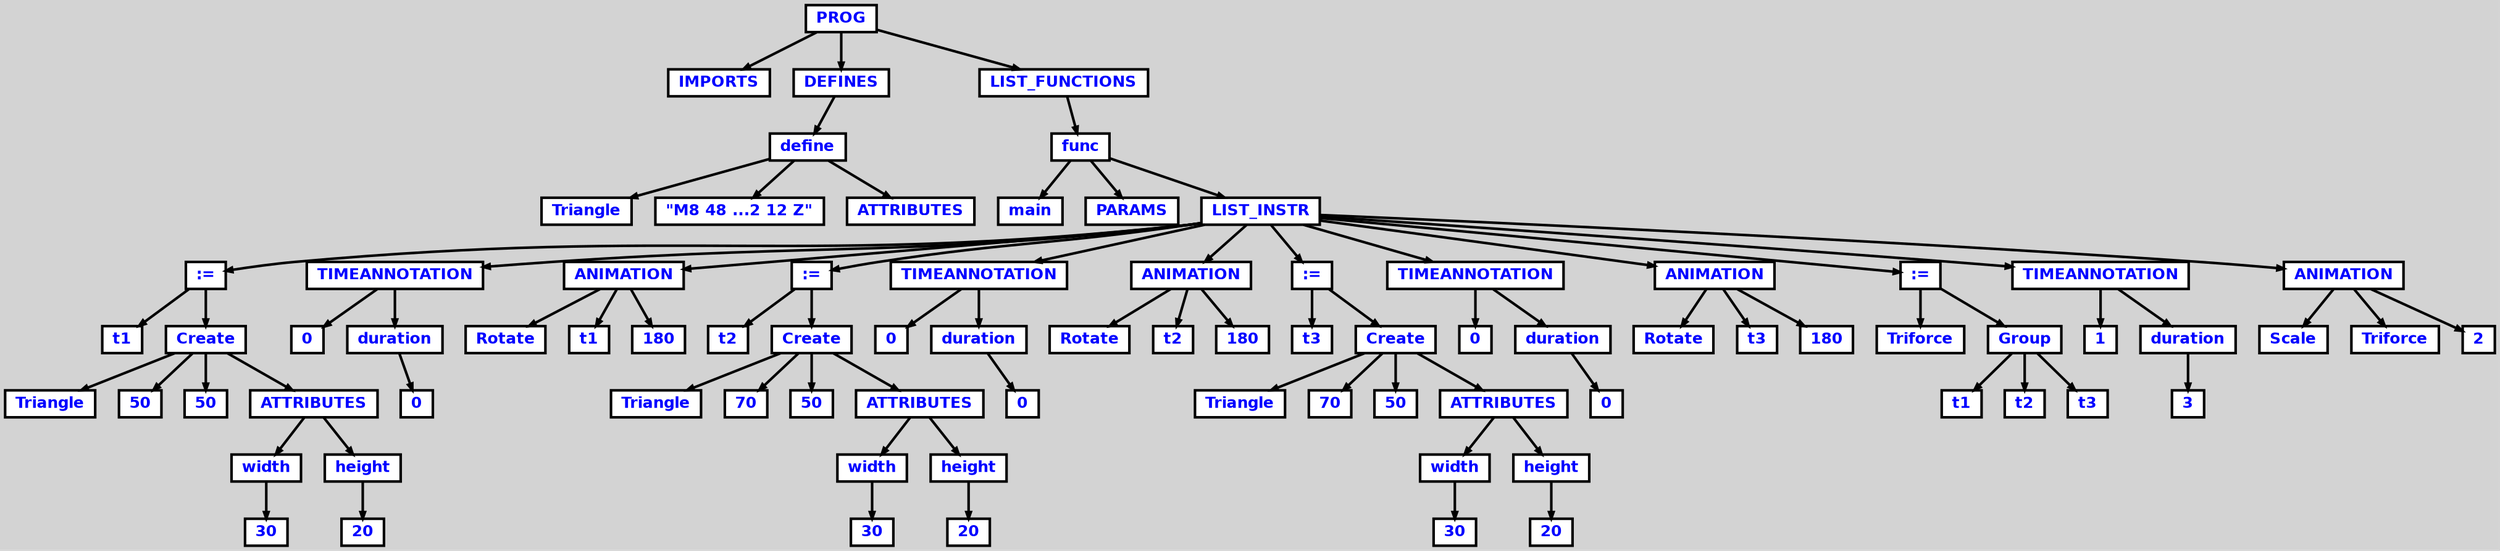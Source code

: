 digraph {

	ordering=out;
	ranksep=.4;
	bgcolor="lightgrey"; node [shape=box, fixedsize=false, fontsize=12, fontname="Helvetica-bold", fontcolor="blue"
		width=.25, height=.25, color="black", fillcolor="white", style="filled, solid, bold"];
	edge [arrowsize=.5, color="black", style="bold"]

  n0 [label="PROG"];
  n1 [label="IMPORTS"];
  n2 [label="DEFINES"];
  n2 [label="DEFINES"];
  n3 [label="define"];
  n3 [label="define"];
  n4 [label="Triangle"];
  n5 [label="\"M8 48 ...2 12 Z\""];
  n6 [label="ATTRIBUTES"];
  n7 [label="LIST_FUNCTIONS"];
  n7 [label="LIST_FUNCTIONS"];
  n8 [label="func"];
  n8 [label="func"];
  n9 [label="main"];
  n10 [label="PARAMS"];
  n11 [label="LIST_INSTR"];
  n11 [label="LIST_INSTR"];
  n12 [label=":="];
  n12 [label=":="];
  n13 [label="t1"];
  n14 [label="Create"];
  n14 [label="Create"];
  n15 [label="Triangle"];
  n16 [label="50"];
  n17 [label="50"];
  n18 [label="ATTRIBUTES"];
  n18 [label="ATTRIBUTES"];
  n19 [label="width"];
  n19 [label="width"];
  n20 [label="30"];
  n21 [label="height"];
  n21 [label="height"];
  n22 [label="20"];
  n23 [label="TIMEANNOTATION"];
  n23 [label="TIMEANNOTATION"];
  n24 [label="0"];
  n25 [label="duration"];
  n25 [label="duration"];
  n26 [label="0"];
  n27 [label="ANIMATION"];
  n27 [label="ANIMATION"];
  n28 [label="Rotate"];
  n29 [label="t1"];
  n30 [label="180"];
  n31 [label=":="];
  n31 [label=":="];
  n32 [label="t2"];
  n33 [label="Create"];
  n33 [label="Create"];
  n34 [label="Triangle"];
  n35 [label="70"];
  n36 [label="50"];
  n37 [label="ATTRIBUTES"];
  n37 [label="ATTRIBUTES"];
  n38 [label="width"];
  n38 [label="width"];
  n39 [label="30"];
  n40 [label="height"];
  n40 [label="height"];
  n41 [label="20"];
  n42 [label="TIMEANNOTATION"];
  n42 [label="TIMEANNOTATION"];
  n43 [label="0"];
  n44 [label="duration"];
  n44 [label="duration"];
  n45 [label="0"];
  n46 [label="ANIMATION"];
  n46 [label="ANIMATION"];
  n47 [label="Rotate"];
  n48 [label="t2"];
  n49 [label="180"];
  n50 [label=":="];
  n50 [label=":="];
  n51 [label="t3"];
  n52 [label="Create"];
  n52 [label="Create"];
  n53 [label="Triangle"];
  n54 [label="70"];
  n55 [label="50"];
  n56 [label="ATTRIBUTES"];
  n56 [label="ATTRIBUTES"];
  n57 [label="width"];
  n57 [label="width"];
  n58 [label="30"];
  n59 [label="height"];
  n59 [label="height"];
  n60 [label="20"];
  n61 [label="TIMEANNOTATION"];
  n61 [label="TIMEANNOTATION"];
  n62 [label="0"];
  n63 [label="duration"];
  n63 [label="duration"];
  n64 [label="0"];
  n65 [label="ANIMATION"];
  n65 [label="ANIMATION"];
  n66 [label="Rotate"];
  n67 [label="t3"];
  n68 [label="180"];
  n69 [label=":="];
  n69 [label=":="];
  n70 [label="Triforce"];
  n71 [label="Group"];
  n71 [label="Group"];
  n72 [label="t1"];
  n73 [label="t2"];
  n74 [label="t3"];
  n75 [label="TIMEANNOTATION"];
  n75 [label="TIMEANNOTATION"];
  n76 [label="1"];
  n77 [label="duration"];
  n77 [label="duration"];
  n78 [label="3"];
  n79 [label="ANIMATION"];
  n79 [label="ANIMATION"];
  n80 [label="Scale"];
  n81 [label="Triforce"];
  n82 [label="2"];

  n0 -> n1 // "PROG" -> "IMPORTS"
  n0 -> n2 // "PROG" -> "DEFINES"
  n2 -> n3 // "DEFINES" -> "define"
  n3 -> n4 // "define" -> "Triangle"
  n3 -> n5 // "define" -> "\"M8 48 ...2 12 Z\""
  n3 -> n6 // "define" -> "ATTRIBUTES"
  n0 -> n7 // "PROG" -> "LIST_FUNCTIONS"
  n7 -> n8 // "LIST_FUNCTIONS" -> "func"
  n8 -> n9 // "func" -> "main"
  n8 -> n10 // "func" -> "PARAMS"
  n8 -> n11 // "func" -> "LIST_INSTR"
  n11 -> n12 // "LIST_INSTR" -> ":="
  n12 -> n13 // ":=" -> "t1"
  n12 -> n14 // ":=" -> "Create"
  n14 -> n15 // "Create" -> "Triangle"
  n14 -> n16 // "Create" -> "50"
  n14 -> n17 // "Create" -> "50"
  n14 -> n18 // "Create" -> "ATTRIBUTES"
  n18 -> n19 // "ATTRIBUTES" -> "width"
  n19 -> n20 // "width" -> "30"
  n18 -> n21 // "ATTRIBUTES" -> "height"
  n21 -> n22 // "height" -> "20"
  n11 -> n23 // "LIST_INSTR" -> "TIMEANNOTATION"
  n23 -> n24 // "TIMEANNOTATION" -> "0"
  n23 -> n25 // "TIMEANNOTATION" -> "duration"
  n25 -> n26 // "duration" -> "0"
  n11 -> n27 // "LIST_INSTR" -> "ANIMATION"
  n27 -> n28 // "ANIMATION" -> "Rotate"
  n27 -> n29 // "ANIMATION" -> "t1"
  n27 -> n30 // "ANIMATION" -> "180"
  n11 -> n31 // "LIST_INSTR" -> ":="
  n31 -> n32 // ":=" -> "t2"
  n31 -> n33 // ":=" -> "Create"
  n33 -> n34 // "Create" -> "Triangle"
  n33 -> n35 // "Create" -> "70"
  n33 -> n36 // "Create" -> "50"
  n33 -> n37 // "Create" -> "ATTRIBUTES"
  n37 -> n38 // "ATTRIBUTES" -> "width"
  n38 -> n39 // "width" -> "30"
  n37 -> n40 // "ATTRIBUTES" -> "height"
  n40 -> n41 // "height" -> "20"
  n11 -> n42 // "LIST_INSTR" -> "TIMEANNOTATION"
  n42 -> n43 // "TIMEANNOTATION" -> "0"
  n42 -> n44 // "TIMEANNOTATION" -> "duration"
  n44 -> n45 // "duration" -> "0"
  n11 -> n46 // "LIST_INSTR" -> "ANIMATION"
  n46 -> n47 // "ANIMATION" -> "Rotate"
  n46 -> n48 // "ANIMATION" -> "t2"
  n46 -> n49 // "ANIMATION" -> "180"
  n11 -> n50 // "LIST_INSTR" -> ":="
  n50 -> n51 // ":=" -> "t3"
  n50 -> n52 // ":=" -> "Create"
  n52 -> n53 // "Create" -> "Triangle"
  n52 -> n54 // "Create" -> "70"
  n52 -> n55 // "Create" -> "50"
  n52 -> n56 // "Create" -> "ATTRIBUTES"
  n56 -> n57 // "ATTRIBUTES" -> "width"
  n57 -> n58 // "width" -> "30"
  n56 -> n59 // "ATTRIBUTES" -> "height"
  n59 -> n60 // "height" -> "20"
  n11 -> n61 // "LIST_INSTR" -> "TIMEANNOTATION"
  n61 -> n62 // "TIMEANNOTATION" -> "0"
  n61 -> n63 // "TIMEANNOTATION" -> "duration"
  n63 -> n64 // "duration" -> "0"
  n11 -> n65 // "LIST_INSTR" -> "ANIMATION"
  n65 -> n66 // "ANIMATION" -> "Rotate"
  n65 -> n67 // "ANIMATION" -> "t3"
  n65 -> n68 // "ANIMATION" -> "180"
  n11 -> n69 // "LIST_INSTR" -> ":="
  n69 -> n70 // ":=" -> "Triforce"
  n69 -> n71 // ":=" -> "Group"
  n71 -> n72 // "Group" -> "t1"
  n71 -> n73 // "Group" -> "t2"
  n71 -> n74 // "Group" -> "t3"
  n11 -> n75 // "LIST_INSTR" -> "TIMEANNOTATION"
  n75 -> n76 // "TIMEANNOTATION" -> "1"
  n75 -> n77 // "TIMEANNOTATION" -> "duration"
  n77 -> n78 // "duration" -> "3"
  n11 -> n79 // "LIST_INSTR" -> "ANIMATION"
  n79 -> n80 // "ANIMATION" -> "Scale"
  n79 -> n81 // "ANIMATION" -> "Triforce"
  n79 -> n82 // "ANIMATION" -> "2"

}
